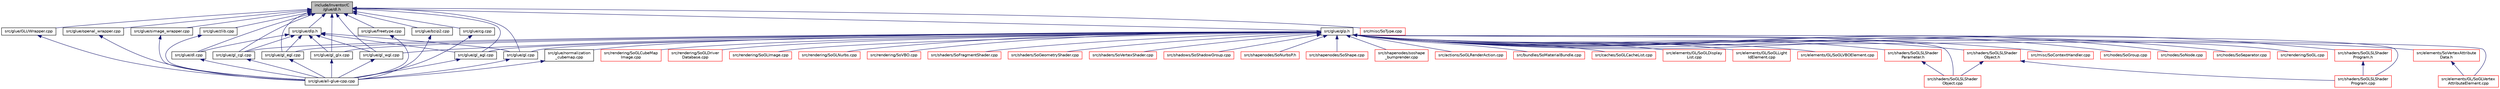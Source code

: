 digraph "include/Inventor/C/glue/dl.h"
{
 // LATEX_PDF_SIZE
  edge [fontname="Helvetica",fontsize="10",labelfontname="Helvetica",labelfontsize="10"];
  node [fontname="Helvetica",fontsize="10",shape=record];
  Node1 [label="include/Inventor/C\l/glue/dl.h",height=0.2,width=0.4,color="black", fillcolor="grey75", style="filled", fontcolor="black",tooltip=" "];
  Node1 -> Node2 [dir="back",color="midnightblue",fontsize="10",style="solid",fontname="Helvetica"];
  Node2 [label="src/glue/bzip2.cpp",height=0.2,width=0.4,color="black", fillcolor="white", style="filled",URL="$bzip2_8cpp.html",tooltip=" "];
  Node2 -> Node3 [dir="back",color="midnightblue",fontsize="10",style="solid",fontname="Helvetica"];
  Node3 [label="src/glue/all-glue-cpp.cpp",height=0.2,width=0.4,color="black", fillcolor="white", style="filled",URL="$all-glue-cpp_8cpp.html",tooltip=" "];
  Node1 -> Node4 [dir="back",color="midnightblue",fontsize="10",style="solid",fontname="Helvetica"];
  Node4 [label="src/glue/cg.cpp",height=0.2,width=0.4,color="black", fillcolor="white", style="filled",URL="$cg_8cpp.html",tooltip=" "];
  Node4 -> Node3 [dir="back",color="midnightblue",fontsize="10",style="solid",fontname="Helvetica"];
  Node1 -> Node5 [dir="back",color="midnightblue",fontsize="10",style="solid",fontname="Helvetica"];
  Node5 [label="src/glue/dl.cpp",height=0.2,width=0.4,color="black", fillcolor="white", style="filled",URL="$dl_8cpp.html",tooltip=" "];
  Node5 -> Node3 [dir="back",color="midnightblue",fontsize="10",style="solid",fontname="Helvetica"];
  Node1 -> Node6 [dir="back",color="midnightblue",fontsize="10",style="solid",fontname="Helvetica"];
  Node6 [label="src/glue/dlp.h",height=0.2,width=0.4,color="black", fillcolor="white", style="filled",URL="$dlp_8h.html",tooltip=" "];
  Node6 -> Node5 [dir="back",color="midnightblue",fontsize="10",style="solid",fontname="Helvetica"];
  Node6 -> Node7 [dir="back",color="midnightblue",fontsize="10",style="solid",fontname="Helvetica"];
  Node7 [label="src/glue/gl.cpp",height=0.2,width=0.4,color="black", fillcolor="white", style="filled",URL="$gl_8cpp.html",tooltip=" "];
  Node7 -> Node3 [dir="back",color="midnightblue",fontsize="10",style="solid",fontname="Helvetica"];
  Node6 -> Node8 [dir="back",color="midnightblue",fontsize="10",style="solid",fontname="Helvetica"];
  Node8 [label="src/glue/gl_agl.cpp",height=0.2,width=0.4,color="black", fillcolor="white", style="filled",URL="$gl__agl_8cpp.html",tooltip=" "];
  Node8 -> Node3 [dir="back",color="midnightblue",fontsize="10",style="solid",fontname="Helvetica"];
  Node6 -> Node9 [dir="back",color="midnightblue",fontsize="10",style="solid",fontname="Helvetica"];
  Node9 [label="src/glue/gl_cgl.cpp",height=0.2,width=0.4,color="black", fillcolor="white", style="filled",URL="$gl__cgl_8cpp.html",tooltip=" "];
  Node9 -> Node3 [dir="back",color="midnightblue",fontsize="10",style="solid",fontname="Helvetica"];
  Node6 -> Node10 [dir="back",color="midnightblue",fontsize="10",style="solid",fontname="Helvetica"];
  Node10 [label="src/glue/gl_egl.cpp",height=0.2,width=0.4,color="black", fillcolor="white", style="filled",URL="$gl__egl_8cpp.html",tooltip=" "];
  Node10 -> Node3 [dir="back",color="midnightblue",fontsize="10",style="solid",fontname="Helvetica"];
  Node6 -> Node11 [dir="back",color="midnightblue",fontsize="10",style="solid",fontname="Helvetica"];
  Node11 [label="src/glue/gl_glx.cpp",height=0.2,width=0.4,color="black", fillcolor="white", style="filled",URL="$gl__glx_8cpp.html",tooltip=" "];
  Node11 -> Node3 [dir="back",color="midnightblue",fontsize="10",style="solid",fontname="Helvetica"];
  Node6 -> Node12 [dir="back",color="midnightblue",fontsize="10",style="solid",fontname="Helvetica"];
  Node12 [label="src/glue/gl_wgl.cpp",height=0.2,width=0.4,color="black", fillcolor="white", style="filled",URL="$gl__wgl_8cpp.html",tooltip=" "];
  Node12 -> Node3 [dir="back",color="midnightblue",fontsize="10",style="solid",fontname="Helvetica"];
  Node1 -> Node13 [dir="back",color="midnightblue",fontsize="10",style="solid",fontname="Helvetica"];
  Node13 [label="src/glue/freetype.cpp",height=0.2,width=0.4,color="black", fillcolor="white", style="filled",URL="$glue_2freetype_8cpp.html",tooltip=" "];
  Node13 -> Node3 [dir="back",color="midnightblue",fontsize="10",style="solid",fontname="Helvetica"];
  Node1 -> Node7 [dir="back",color="midnightblue",fontsize="10",style="solid",fontname="Helvetica"];
  Node1 -> Node8 [dir="back",color="midnightblue",fontsize="10",style="solid",fontname="Helvetica"];
  Node1 -> Node9 [dir="back",color="midnightblue",fontsize="10",style="solid",fontname="Helvetica"];
  Node1 -> Node10 [dir="back",color="midnightblue",fontsize="10",style="solid",fontname="Helvetica"];
  Node1 -> Node11 [dir="back",color="midnightblue",fontsize="10",style="solid",fontname="Helvetica"];
  Node1 -> Node12 [dir="back",color="midnightblue",fontsize="10",style="solid",fontname="Helvetica"];
  Node1 -> Node14 [dir="back",color="midnightblue",fontsize="10",style="solid",fontname="Helvetica"];
  Node14 [label="src/glue/glp.h",height=0.2,width=0.4,color="black", fillcolor="white", style="filled",URL="$glp_8h.html",tooltip=" "];
  Node14 -> Node15 [dir="back",color="midnightblue",fontsize="10",style="solid",fontname="Helvetica"];
  Node15 [label="src/actions/SoGLRenderAction.cpp",height=0.2,width=0.4,color="red", fillcolor="white", style="filled",URL="$SoGLRenderAction_8cpp.html",tooltip=" "];
  Node14 -> Node17 [dir="back",color="midnightblue",fontsize="10",style="solid",fontname="Helvetica"];
  Node17 [label="src/bundles/SoMaterialBundle.cpp",height=0.2,width=0.4,color="red", fillcolor="white", style="filled",URL="$SoMaterialBundle_8cpp.html",tooltip=" "];
  Node14 -> Node19 [dir="back",color="midnightblue",fontsize="10",style="solid",fontname="Helvetica"];
  Node19 [label="src/caches/SoGLCacheList.cpp",height=0.2,width=0.4,color="red", fillcolor="white", style="filled",URL="$SoGLCacheList_8cpp.html",tooltip=" "];
  Node14 -> Node21 [dir="back",color="midnightblue",fontsize="10",style="solid",fontname="Helvetica"];
  Node21 [label="src/elements/GL/SoGLDisplay\lList.cpp",height=0.2,width=0.4,color="red", fillcolor="white", style="filled",URL="$SoGLDisplayList_8cpp.html",tooltip=" "];
  Node14 -> Node23 [dir="back",color="midnightblue",fontsize="10",style="solid",fontname="Helvetica"];
  Node23 [label="src/elements/GL/SoGLLight\lIdElement.cpp",height=0.2,width=0.4,color="red", fillcolor="white", style="filled",URL="$SoGLLightIdElement_8cpp.html",tooltip=" "];
  Node14 -> Node24 [dir="back",color="midnightblue",fontsize="10",style="solid",fontname="Helvetica"];
  Node24 [label="src/elements/GL/SoGLVBOElement.cpp",height=0.2,width=0.4,color="red", fillcolor="white", style="filled",URL="$SoGLVBOElement_8cpp.html",tooltip=" "];
  Node14 -> Node25 [dir="back",color="midnightblue",fontsize="10",style="solid",fontname="Helvetica"];
  Node25 [label="src/elements/GL/SoGLVertex\lAttributeElement.cpp",height=0.2,width=0.4,color="red", fillcolor="white", style="filled",URL="$SoGLVertexAttributeElement_8cpp.html",tooltip=" "];
  Node14 -> Node26 [dir="back",color="midnightblue",fontsize="10",style="solid",fontname="Helvetica"];
  Node26 [label="src/elements/SoVertexAttribute\lData.h",height=0.2,width=0.4,color="red", fillcolor="white", style="filled",URL="$SoVertexAttributeData_8h.html",tooltip=" "];
  Node26 -> Node25 [dir="back",color="midnightblue",fontsize="10",style="solid",fontname="Helvetica"];
  Node14 -> Node7 [dir="back",color="midnightblue",fontsize="10",style="solid",fontname="Helvetica"];
  Node14 -> Node8 [dir="back",color="midnightblue",fontsize="10",style="solid",fontname="Helvetica"];
  Node14 -> Node9 [dir="back",color="midnightblue",fontsize="10",style="solid",fontname="Helvetica"];
  Node14 -> Node10 [dir="back",color="midnightblue",fontsize="10",style="solid",fontname="Helvetica"];
  Node14 -> Node11 [dir="back",color="midnightblue",fontsize="10",style="solid",fontname="Helvetica"];
  Node14 -> Node12 [dir="back",color="midnightblue",fontsize="10",style="solid",fontname="Helvetica"];
  Node14 -> Node31 [dir="back",color="midnightblue",fontsize="10",style="solid",fontname="Helvetica"];
  Node31 [label="src/glue/normalization\l_cubemap.cpp",height=0.2,width=0.4,color="black", fillcolor="white", style="filled",URL="$normalization__cubemap_8cpp.html",tooltip=" "];
  Node31 -> Node3 [dir="back",color="midnightblue",fontsize="10",style="solid",fontname="Helvetica"];
  Node14 -> Node32 [dir="back",color="midnightblue",fontsize="10",style="solid",fontname="Helvetica"];
  Node32 [label="src/misc/SoContextHandler.cpp",height=0.2,width=0.4,color="red", fillcolor="white", style="filled",URL="$SoContextHandler_8cpp.html",tooltip=" "];
  Node14 -> Node34 [dir="back",color="midnightblue",fontsize="10",style="solid",fontname="Helvetica"];
  Node34 [label="src/nodes/SoGroup.cpp",height=0.2,width=0.4,color="red", fillcolor="white", style="filled",URL="$SoGroup_8cpp.html",tooltip=" "];
  Node14 -> Node35 [dir="back",color="midnightblue",fontsize="10",style="solid",fontname="Helvetica"];
  Node35 [label="src/nodes/SoNode.cpp",height=0.2,width=0.4,color="red", fillcolor="white", style="filled",URL="$SoNode_8cpp.html",tooltip=" "];
  Node14 -> Node36 [dir="back",color="midnightblue",fontsize="10",style="solid",fontname="Helvetica"];
  Node36 [label="src/nodes/SoSeparator.cpp",height=0.2,width=0.4,color="red", fillcolor="white", style="filled",URL="$SoSeparator_8cpp.html",tooltip=" "];
  Node14 -> Node37 [dir="back",color="midnightblue",fontsize="10",style="solid",fontname="Helvetica"];
  Node37 [label="src/rendering/SoGL.cpp",height=0.2,width=0.4,color="red", fillcolor="white", style="filled",URL="$SoGL_8cpp.html",tooltip=" "];
  Node14 -> Node39 [dir="back",color="midnightblue",fontsize="10",style="solid",fontname="Helvetica"];
  Node39 [label="src/rendering/SoGLCubeMap\lImage.cpp",height=0.2,width=0.4,color="red", fillcolor="white", style="filled",URL="$SoGLCubeMapImage_8cpp.html",tooltip=" "];
  Node14 -> Node40 [dir="back",color="midnightblue",fontsize="10",style="solid",fontname="Helvetica"];
  Node40 [label="src/rendering/SoGLDriver\lDatabase.cpp",height=0.2,width=0.4,color="red", fillcolor="white", style="filled",URL="$SoGLDriverDatabase_8cpp.html",tooltip=" "];
  Node14 -> Node41 [dir="back",color="midnightblue",fontsize="10",style="solid",fontname="Helvetica"];
  Node41 [label="src/rendering/SoGLImage.cpp",height=0.2,width=0.4,color="red", fillcolor="white", style="filled",URL="$SoGLImage_8cpp.html",tooltip=" "];
  Node14 -> Node42 [dir="back",color="midnightblue",fontsize="10",style="solid",fontname="Helvetica"];
  Node42 [label="src/rendering/SoGLNurbs.cpp",height=0.2,width=0.4,color="red", fillcolor="white", style="filled",URL="$SoGLNurbs_8cpp.html",tooltip=" "];
  Node14 -> Node43 [dir="back",color="midnightblue",fontsize="10",style="solid",fontname="Helvetica"];
  Node43 [label="src/rendering/SoVBO.cpp",height=0.2,width=0.4,color="red", fillcolor="white", style="filled",URL="$SoVBO_8cpp.html",tooltip=" "];
  Node14 -> Node44 [dir="back",color="midnightblue",fontsize="10",style="solid",fontname="Helvetica"];
  Node44 [label="src/shaders/SoFragmentShader.cpp",height=0.2,width=0.4,color="red", fillcolor="white", style="filled",URL="$SoFragmentShader_8cpp.html",tooltip=" "];
  Node14 -> Node46 [dir="back",color="midnightblue",fontsize="10",style="solid",fontname="Helvetica"];
  Node46 [label="src/shaders/SoGeometryShader.cpp",height=0.2,width=0.4,color="red", fillcolor="white", style="filled",URL="$SoGeometryShader_8cpp.html",tooltip=" "];
  Node14 -> Node47 [dir="back",color="midnightblue",fontsize="10",style="solid",fontname="Helvetica"];
  Node47 [label="src/shaders/SoGLSLShader\lObject.cpp",height=0.2,width=0.4,color="red", fillcolor="white", style="filled",URL="$SoGLSLShaderObject_8cpp.html",tooltip=" "];
  Node14 -> Node48 [dir="back",color="midnightblue",fontsize="10",style="solid",fontname="Helvetica"];
  Node48 [label="src/shaders/SoGLSLShader\lObject.h",height=0.2,width=0.4,color="red", fillcolor="white", style="filled",URL="$SoGLSLShaderObject_8h.html",tooltip=" "];
  Node48 -> Node47 [dir="back",color="midnightblue",fontsize="10",style="solid",fontname="Helvetica"];
  Node48 -> Node51 [dir="back",color="midnightblue",fontsize="10",style="solid",fontname="Helvetica"];
  Node51 [label="src/shaders/SoGLSLShader\lProgram.cpp",height=0.2,width=0.4,color="red", fillcolor="white", style="filled",URL="$SoGLSLShaderProgram_8cpp.html",tooltip=" "];
  Node14 -> Node53 [dir="back",color="midnightblue",fontsize="10",style="solid",fontname="Helvetica"];
  Node53 [label="src/shaders/SoGLSLShader\lParameter.h",height=0.2,width=0.4,color="red", fillcolor="white", style="filled",URL="$SoGLSLShaderParameter_8h.html",tooltip=" "];
  Node53 -> Node47 [dir="back",color="midnightblue",fontsize="10",style="solid",fontname="Helvetica"];
  Node14 -> Node51 [dir="back",color="midnightblue",fontsize="10",style="solid",fontname="Helvetica"];
  Node14 -> Node55 [dir="back",color="midnightblue",fontsize="10",style="solid",fontname="Helvetica"];
  Node55 [label="src/shaders/SoGLSLShader\lProgram.h",height=0.2,width=0.4,color="red", fillcolor="white", style="filled",URL="$SoGLSLShaderProgram_8h.html",tooltip=" "];
  Node55 -> Node51 [dir="back",color="midnightblue",fontsize="10",style="solid",fontname="Helvetica"];
  Node14 -> Node57 [dir="back",color="midnightblue",fontsize="10",style="solid",fontname="Helvetica"];
  Node57 [label="src/shaders/SoVertexShader.cpp",height=0.2,width=0.4,color="red", fillcolor="white", style="filled",URL="$SoVertexShader_8cpp.html",tooltip=" "];
  Node14 -> Node58 [dir="back",color="midnightblue",fontsize="10",style="solid",fontname="Helvetica"];
  Node58 [label="src/shadows/SoShadowGroup.cpp",height=0.2,width=0.4,color="red", fillcolor="white", style="filled",URL="$SoShadowGroup_8cpp.html",tooltip=" "];
  Node14 -> Node60 [dir="back",color="midnightblue",fontsize="10",style="solid",fontname="Helvetica"];
  Node60 [label="src/shapenodes/SoNurbsP.h",height=0.2,width=0.4,color="red", fillcolor="white", style="filled",URL="$SoNurbsP_8h.html",tooltip=" "];
  Node14 -> Node66 [dir="back",color="midnightblue",fontsize="10",style="solid",fontname="Helvetica"];
  Node66 [label="src/shapenodes/SoShape.cpp",height=0.2,width=0.4,color="red", fillcolor="white", style="filled",URL="$SoShape_8cpp.html",tooltip=" "];
  Node14 -> Node67 [dir="back",color="midnightblue",fontsize="10",style="solid",fontname="Helvetica"];
  Node67 [label="src/shapenodes/soshape\l_bumprender.cpp",height=0.2,width=0.4,color="red", fillcolor="white", style="filled",URL="$soshape__bumprender_8cpp.html",tooltip=" "];
  Node1 -> Node68 [dir="back",color="midnightblue",fontsize="10",style="solid",fontname="Helvetica"];
  Node68 [label="src/glue/GLUWrapper.cpp",height=0.2,width=0.4,color="black", fillcolor="white", style="filled",URL="$GLUWrapper_8cpp.html",tooltip=" "];
  Node68 -> Node3 [dir="back",color="midnightblue",fontsize="10",style="solid",fontname="Helvetica"];
  Node1 -> Node69 [dir="back",color="midnightblue",fontsize="10",style="solid",fontname="Helvetica"];
  Node69 [label="src/glue/openal_wrapper.cpp",height=0.2,width=0.4,color="black", fillcolor="white", style="filled",URL="$openal__wrapper_8cpp.html",tooltip=" "];
  Node69 -> Node3 [dir="back",color="midnightblue",fontsize="10",style="solid",fontname="Helvetica"];
  Node1 -> Node70 [dir="back",color="midnightblue",fontsize="10",style="solid",fontname="Helvetica"];
  Node70 [label="src/glue/simage_wrapper.cpp",height=0.2,width=0.4,color="black", fillcolor="white", style="filled",URL="$simage__wrapper_8cpp.html",tooltip=" "];
  Node70 -> Node3 [dir="back",color="midnightblue",fontsize="10",style="solid",fontname="Helvetica"];
  Node1 -> Node71 [dir="back",color="midnightblue",fontsize="10",style="solid",fontname="Helvetica"];
  Node71 [label="src/glue/zlib.cpp",height=0.2,width=0.4,color="black", fillcolor="white", style="filled",URL="$zlib_8cpp.html",tooltip=" "];
  Node71 -> Node3 [dir="back",color="midnightblue",fontsize="10",style="solid",fontname="Helvetica"];
  Node1 -> Node72 [dir="back",color="midnightblue",fontsize="10",style="solid",fontname="Helvetica"];
  Node72 [label="src/misc/SoType.cpp",height=0.2,width=0.4,color="red", fillcolor="white", style="filled",URL="$SoType_8cpp.html",tooltip=" "];
}
